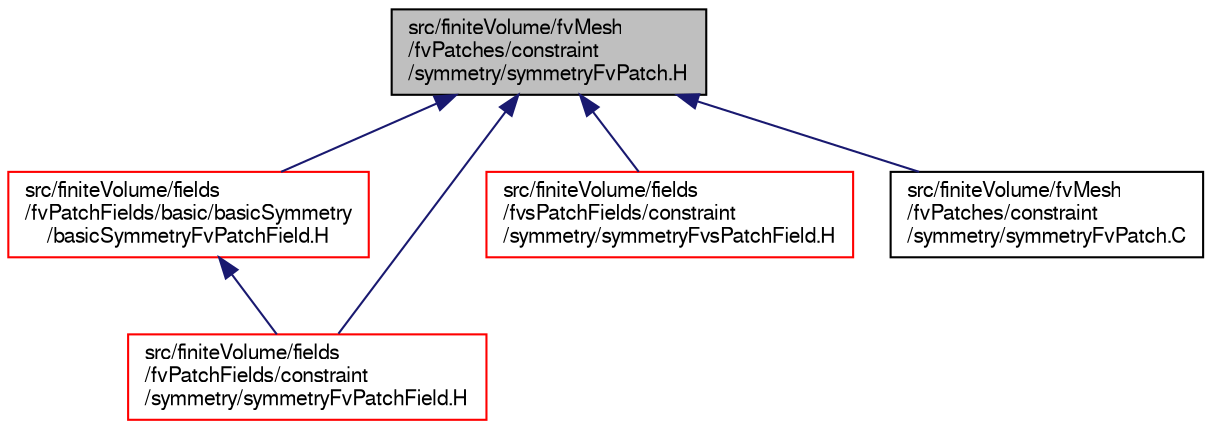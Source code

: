 digraph "src/finiteVolume/fvMesh/fvPatches/constraint/symmetry/symmetryFvPatch.H"
{
  bgcolor="transparent";
  edge [fontname="FreeSans",fontsize="10",labelfontname="FreeSans",labelfontsize="10"];
  node [fontname="FreeSans",fontsize="10",shape=record];
  Node157 [label="src/finiteVolume/fvMesh\l/fvPatches/constraint\l/symmetry/symmetryFvPatch.H",height=0.2,width=0.4,color="black", fillcolor="grey75", style="filled", fontcolor="black"];
  Node157 -> Node158 [dir="back",color="midnightblue",fontsize="10",style="solid",fontname="FreeSans"];
  Node158 [label="src/finiteVolume/fields\l/fvPatchFields/basic/basicSymmetry\l/basicSymmetryFvPatchField.H",height=0.2,width=0.4,color="red",URL="$a01406.html"];
  Node158 -> Node162 [dir="back",color="midnightblue",fontsize="10",style="solid",fontname="FreeSans"];
  Node162 [label="src/finiteVolume/fields\l/fvPatchFields/constraint\l/symmetry/symmetryFvPatchField.H",height=0.2,width=0.4,color="red",URL="$a01712.html"];
  Node157 -> Node162 [dir="back",color="midnightblue",fontsize="10",style="solid",fontname="FreeSans"];
  Node157 -> Node178 [dir="back",color="midnightblue",fontsize="10",style="solid",fontname="FreeSans"];
  Node178 [label="src/finiteVolume/fields\l/fvsPatchFields/constraint\l/symmetry/symmetryFvsPatchField.H",height=0.2,width=0.4,color="red",URL="$a02666.html"];
  Node157 -> Node182 [dir="back",color="midnightblue",fontsize="10",style="solid",fontname="FreeSans"];
  Node182 [label="src/finiteVolume/fvMesh\l/fvPatches/constraint\l/symmetry/symmetryFvPatch.C",height=0.2,width=0.4,color="black",URL="$a03629.html"];
}
